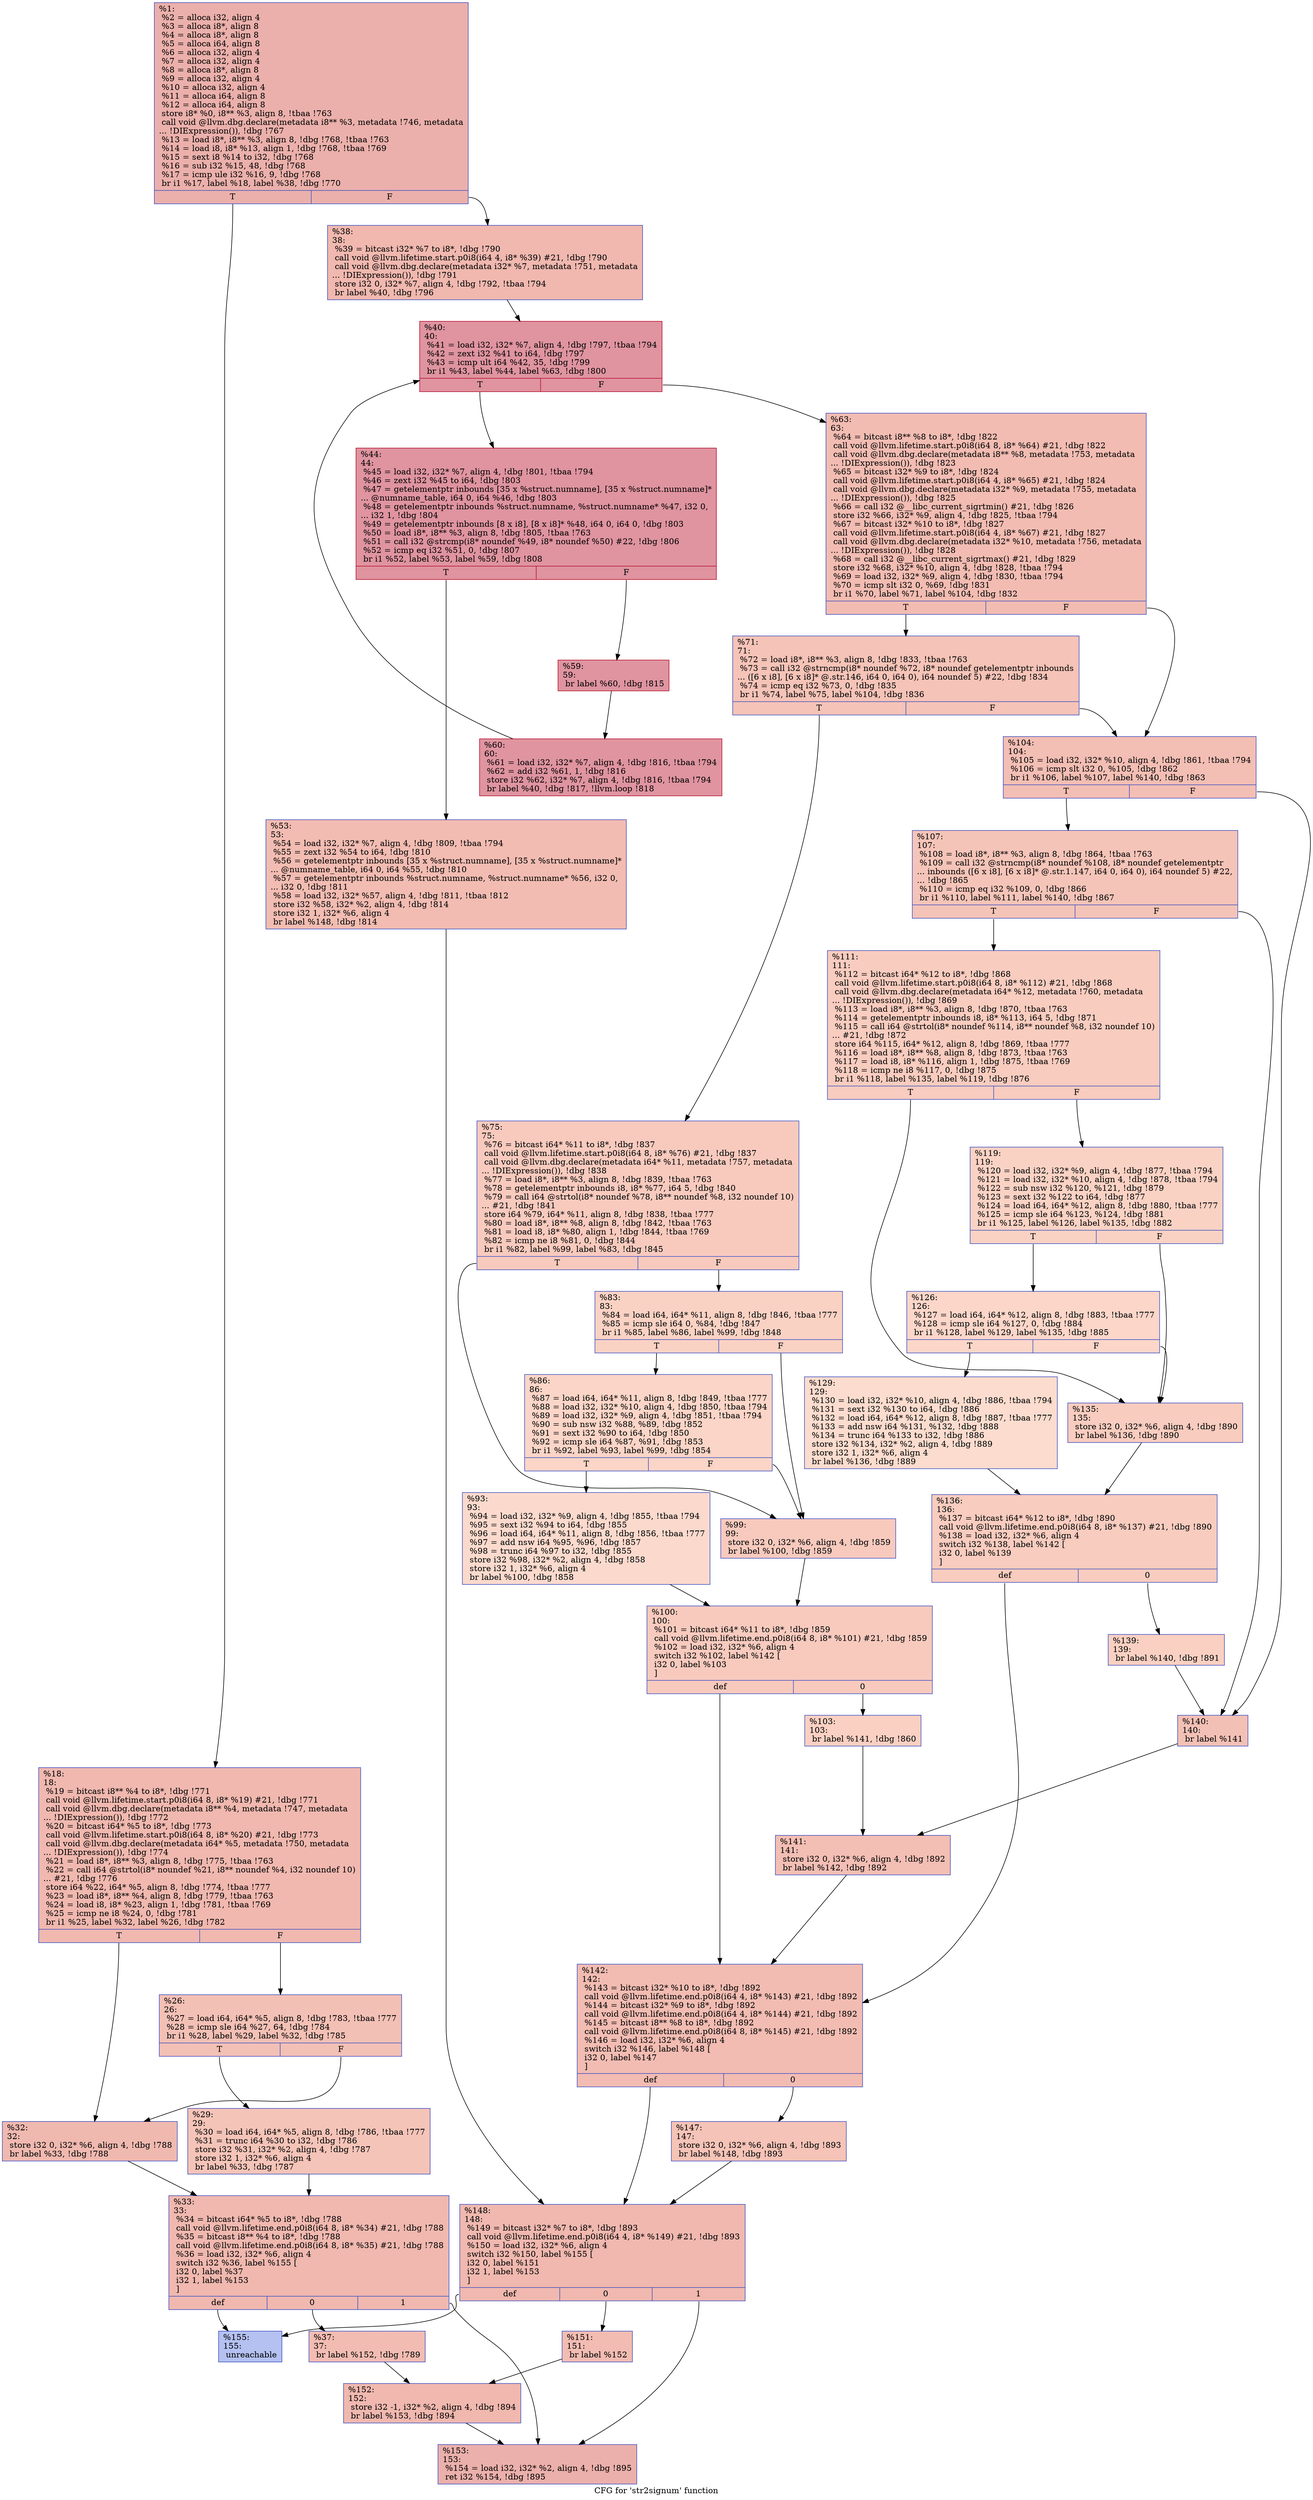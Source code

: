 digraph "CFG for 'str2signum' function" {
	label="CFG for 'str2signum' function";

	Node0xa04a40 [shape=record,color="#3d50c3ff", style=filled, fillcolor="#d24b4070",label="{%1:\l  %2 = alloca i32, align 4\l  %3 = alloca i8*, align 8\l  %4 = alloca i8*, align 8\l  %5 = alloca i64, align 8\l  %6 = alloca i32, align 4\l  %7 = alloca i32, align 4\l  %8 = alloca i8*, align 8\l  %9 = alloca i32, align 4\l  %10 = alloca i32, align 4\l  %11 = alloca i64, align 8\l  %12 = alloca i64, align 8\l  store i8* %0, i8** %3, align 8, !tbaa !763\l  call void @llvm.dbg.declare(metadata i8** %3, metadata !746, metadata\l... !DIExpression()), !dbg !767\l  %13 = load i8*, i8** %3, align 8, !dbg !768, !tbaa !763\l  %14 = load i8, i8* %13, align 1, !dbg !768, !tbaa !769\l  %15 = sext i8 %14 to i32, !dbg !768\l  %16 = sub i32 %15, 48, !dbg !768\l  %17 = icmp ule i32 %16, 9, !dbg !768\l  br i1 %17, label %18, label %38, !dbg !770\l|{<s0>T|<s1>F}}"];
	Node0xa04a40:s0 -> Node0xa05a80;
	Node0xa04a40:s1 -> Node0xa05c60;
	Node0xa05a80 [shape=record,color="#3d50c3ff", style=filled, fillcolor="#dc5d4a70",label="{%18:\l18:                                               \l  %19 = bitcast i8** %4 to i8*, !dbg !771\l  call void @llvm.lifetime.start.p0i8(i64 8, i8* %19) #21, !dbg !771\l  call void @llvm.dbg.declare(metadata i8** %4, metadata !747, metadata\l... !DIExpression()), !dbg !772\l  %20 = bitcast i64* %5 to i8*, !dbg !773\l  call void @llvm.lifetime.start.p0i8(i64 8, i8* %20) #21, !dbg !773\l  call void @llvm.dbg.declare(metadata i64* %5, metadata !750, metadata\l... !DIExpression()), !dbg !774\l  %21 = load i8*, i8** %3, align 8, !dbg !775, !tbaa !763\l  %22 = call i64 @strtol(i8* noundef %21, i8** noundef %4, i32 noundef 10)\l... #21, !dbg !776\l  store i64 %22, i64* %5, align 8, !dbg !774, !tbaa !777\l  %23 = load i8*, i8** %4, align 8, !dbg !779, !tbaa !763\l  %24 = load i8, i8* %23, align 1, !dbg !781, !tbaa !769\l  %25 = icmp ne i8 %24, 0, !dbg !781\l  br i1 %25, label %32, label %26, !dbg !782\l|{<s0>T|<s1>F}}"];
	Node0xa05a80:s0 -> Node0xa05b70;
	Node0xa05a80:s1 -> Node0xa05ad0;
	Node0xa05ad0 [shape=record,color="#3d50c3ff", style=filled, fillcolor="#e5705870",label="{%26:\l26:                                               \l  %27 = load i64, i64* %5, align 8, !dbg !783, !tbaa !777\l  %28 = icmp sle i64 %27, 64, !dbg !784\l  br i1 %28, label %29, label %32, !dbg !785\l|{<s0>T|<s1>F}}"];
	Node0xa05ad0:s0 -> Node0xa05b20;
	Node0xa05ad0:s1 -> Node0xa05b70;
	Node0xa05b20 [shape=record,color="#3d50c3ff", style=filled, fillcolor="#e97a5f70",label="{%29:\l29:                                               \l  %30 = load i64, i64* %5, align 8, !dbg !786, !tbaa !777\l  %31 = trunc i64 %30 to i32, !dbg !786\l  store i32 %31, i32* %2, align 4, !dbg !787\l  store i32 1, i32* %6, align 4\l  br label %33, !dbg !787\l}"];
	Node0xa05b20 -> Node0xa05bc0;
	Node0xa05b70 [shape=record,color="#3d50c3ff", style=filled, fillcolor="#de614d70",label="{%32:\l32:                                               \l  store i32 0, i32* %6, align 4, !dbg !788\l  br label %33, !dbg !788\l}"];
	Node0xa05b70 -> Node0xa05bc0;
	Node0xa05bc0 [shape=record,color="#3d50c3ff", style=filled, fillcolor="#dc5d4a70",label="{%33:\l33:                                               \l  %34 = bitcast i64* %5 to i8*, !dbg !788\l  call void @llvm.lifetime.end.p0i8(i64 8, i8* %34) #21, !dbg !788\l  %35 = bitcast i8** %4 to i8*, !dbg !788\l  call void @llvm.lifetime.end.p0i8(i64 8, i8* %35) #21, !dbg !788\l  %36 = load i32, i32* %6, align 4\l  switch i32 %36, label %155 [\l    i32 0, label %37\l    i32 1, label %153\l  ]\l|{<s0>def|<s1>0|<s2>1}}"];
	Node0xa05bc0:s0 -> Node0xa06660;
	Node0xa05bc0:s1 -> Node0xa05c10;
	Node0xa05bc0:s2 -> Node0xa06610;
	Node0xa05c10 [shape=record,color="#3d50c3ff", style=filled, fillcolor="#e1675170",label="{%37:\l37:                                               \l  br label %152, !dbg !789\l}"];
	Node0xa05c10 -> Node0xa065c0;
	Node0xa05c60 [shape=record,color="#3d50c3ff", style=filled, fillcolor="#dc5d4a70",label="{%38:\l38:                                               \l  %39 = bitcast i32* %7 to i8*, !dbg !790\l  call void @llvm.lifetime.start.p0i8(i64 4, i8* %39) #21, !dbg !790\l  call void @llvm.dbg.declare(metadata i32* %7, metadata !751, metadata\l... !DIExpression()), !dbg !791\l  store i32 0, i32* %7, align 4, !dbg !792, !tbaa !794\l  br label %40, !dbg !796\l}"];
	Node0xa05c60 -> Node0xa05cb0;
	Node0xa05cb0 [shape=record,color="#b70d28ff", style=filled, fillcolor="#b70d2870",label="{%40:\l40:                                               \l  %41 = load i32, i32* %7, align 4, !dbg !797, !tbaa !794\l  %42 = zext i32 %41 to i64, !dbg !797\l  %43 = icmp ult i64 %42, 35, !dbg !799\l  br i1 %43, label %44, label %63, !dbg !800\l|{<s0>T|<s1>F}}"];
	Node0xa05cb0:s0 -> Node0xa05d00;
	Node0xa05cb0:s1 -> Node0xa05e40;
	Node0xa05d00 [shape=record,color="#b70d28ff", style=filled, fillcolor="#b70d2870",label="{%44:\l44:                                               \l  %45 = load i32, i32* %7, align 4, !dbg !801, !tbaa !794\l  %46 = zext i32 %45 to i64, !dbg !803\l  %47 = getelementptr inbounds [35 x %struct.numname], [35 x %struct.numname]*\l... @numname_table, i64 0, i64 %46, !dbg !803\l  %48 = getelementptr inbounds %struct.numname, %struct.numname* %47, i32 0,\l... i32 1, !dbg !804\l  %49 = getelementptr inbounds [8 x i8], [8 x i8]* %48, i64 0, i64 0, !dbg !803\l  %50 = load i8*, i8** %3, align 8, !dbg !805, !tbaa !763\l  %51 = call i32 @strcmp(i8* noundef %49, i8* noundef %50) #22, !dbg !806\l  %52 = icmp eq i32 %51, 0, !dbg !807\l  br i1 %52, label %53, label %59, !dbg !808\l|{<s0>T|<s1>F}}"];
	Node0xa05d00:s0 -> Node0xa05d50;
	Node0xa05d00:s1 -> Node0xa05da0;
	Node0xa05d50 [shape=record,color="#3d50c3ff", style=filled, fillcolor="#e1675170",label="{%53:\l53:                                               \l  %54 = load i32, i32* %7, align 4, !dbg !809, !tbaa !794\l  %55 = zext i32 %54 to i64, !dbg !810\l  %56 = getelementptr inbounds [35 x %struct.numname], [35 x %struct.numname]*\l... @numname_table, i64 0, i64 %55, !dbg !810\l  %57 = getelementptr inbounds %struct.numname, %struct.numname* %56, i32 0,\l... i32 0, !dbg !811\l  %58 = load i32, i32* %57, align 4, !dbg !811, !tbaa !812\l  store i32 %58, i32* %2, align 4, !dbg !814\l  store i32 1, i32* %6, align 4\l  br label %148, !dbg !814\l}"];
	Node0xa05d50 -> Node0xa06520;
	Node0xa05da0 [shape=record,color="#b70d28ff", style=filled, fillcolor="#b70d2870",label="{%59:\l59:                                               \l  br label %60, !dbg !815\l}"];
	Node0xa05da0 -> Node0xa05df0;
	Node0xa05df0 [shape=record,color="#b70d28ff", style=filled, fillcolor="#b70d2870",label="{%60:\l60:                                               \l  %61 = load i32, i32* %7, align 4, !dbg !816, !tbaa !794\l  %62 = add i32 %61, 1, !dbg !816\l  store i32 %62, i32* %7, align 4, !dbg !816, !tbaa !794\l  br label %40, !dbg !817, !llvm.loop !818\l}"];
	Node0xa05df0 -> Node0xa05cb0;
	Node0xa05e40 [shape=record,color="#3d50c3ff", style=filled, fillcolor="#e1675170",label="{%63:\l63:                                               \l  %64 = bitcast i8** %8 to i8*, !dbg !822\l  call void @llvm.lifetime.start.p0i8(i64 8, i8* %64) #21, !dbg !822\l  call void @llvm.dbg.declare(metadata i8** %8, metadata !753, metadata\l... !DIExpression()), !dbg !823\l  %65 = bitcast i32* %9 to i8*, !dbg !824\l  call void @llvm.lifetime.start.p0i8(i64 4, i8* %65) #21, !dbg !824\l  call void @llvm.dbg.declare(metadata i32* %9, metadata !755, metadata\l... !DIExpression()), !dbg !825\l  %66 = call i32 @__libc_current_sigrtmin() #21, !dbg !826\l  store i32 %66, i32* %9, align 4, !dbg !825, !tbaa !794\l  %67 = bitcast i32* %10 to i8*, !dbg !827\l  call void @llvm.lifetime.start.p0i8(i64 4, i8* %67) #21, !dbg !827\l  call void @llvm.dbg.declare(metadata i32* %10, metadata !756, metadata\l... !DIExpression()), !dbg !828\l  %68 = call i32 @__libc_current_sigrtmax() #21, !dbg !829\l  store i32 %68, i32* %10, align 4, !dbg !828, !tbaa !794\l  %69 = load i32, i32* %9, align 4, !dbg !830, !tbaa !794\l  %70 = icmp slt i32 0, %69, !dbg !831\l  br i1 %70, label %71, label %104, !dbg !832\l|{<s0>T|<s1>F}}"];
	Node0xa05e40:s0 -> Node0xa05e90;
	Node0xa05e40:s1 -> Node0xa06110;
	Node0xa05e90 [shape=record,color="#3d50c3ff", style=filled, fillcolor="#e8765c70",label="{%71:\l71:                                               \l  %72 = load i8*, i8** %3, align 8, !dbg !833, !tbaa !763\l  %73 = call i32 @strncmp(i8* noundef %72, i8* noundef getelementptr inbounds\l... ([6 x i8], [6 x i8]* @.str.146, i64 0, i64 0), i64 noundef 5) #22, !dbg !834\l  %74 = icmp eq i32 %73, 0, !dbg !835\l  br i1 %74, label %75, label %104, !dbg !836\l|{<s0>T|<s1>F}}"];
	Node0xa05e90:s0 -> Node0xa05ee0;
	Node0xa05e90:s1 -> Node0xa06110;
	Node0xa05ee0 [shape=record,color="#3d50c3ff", style=filled, fillcolor="#ef886b70",label="{%75:\l75:                                               \l  %76 = bitcast i64* %11 to i8*, !dbg !837\l  call void @llvm.lifetime.start.p0i8(i64 8, i8* %76) #21, !dbg !837\l  call void @llvm.dbg.declare(metadata i64* %11, metadata !757, metadata\l... !DIExpression()), !dbg !838\l  %77 = load i8*, i8** %3, align 8, !dbg !839, !tbaa !763\l  %78 = getelementptr inbounds i8, i8* %77, i64 5, !dbg !840\l  %79 = call i64 @strtol(i8* noundef %78, i8** noundef %8, i32 noundef 10)\l... #21, !dbg !841\l  store i64 %79, i64* %11, align 8, !dbg !838, !tbaa !777\l  %80 = load i8*, i8** %8, align 8, !dbg !842, !tbaa !763\l  %81 = load i8, i8* %80, align 1, !dbg !844, !tbaa !769\l  %82 = icmp ne i8 %81, 0, !dbg !844\l  br i1 %82, label %99, label %83, !dbg !845\l|{<s0>T|<s1>F}}"];
	Node0xa05ee0:s0 -> Node0xa06020;
	Node0xa05ee0:s1 -> Node0xa05f30;
	Node0xa05f30 [shape=record,color="#3d50c3ff", style=filled, fillcolor="#f4987a70",label="{%83:\l83:                                               \l  %84 = load i64, i64* %11, align 8, !dbg !846, !tbaa !777\l  %85 = icmp sle i64 0, %84, !dbg !847\l  br i1 %85, label %86, label %99, !dbg !848\l|{<s0>T|<s1>F}}"];
	Node0xa05f30:s0 -> Node0xa05f80;
	Node0xa05f30:s1 -> Node0xa06020;
	Node0xa05f80 [shape=record,color="#3d50c3ff", style=filled, fillcolor="#f5a08170",label="{%86:\l86:                                               \l  %87 = load i64, i64* %11, align 8, !dbg !849, !tbaa !777\l  %88 = load i32, i32* %10, align 4, !dbg !850, !tbaa !794\l  %89 = load i32, i32* %9, align 4, !dbg !851, !tbaa !794\l  %90 = sub nsw i32 %88, %89, !dbg !852\l  %91 = sext i32 %90 to i64, !dbg !850\l  %92 = icmp sle i64 %87, %91, !dbg !853\l  br i1 %92, label %93, label %99, !dbg !854\l|{<s0>T|<s1>F}}"];
	Node0xa05f80:s0 -> Node0xa05fd0;
	Node0xa05f80:s1 -> Node0xa06020;
	Node0xa05fd0 [shape=record,color="#3d50c3ff", style=filled, fillcolor="#f7ac8e70",label="{%93:\l93:                                               \l  %94 = load i32, i32* %9, align 4, !dbg !855, !tbaa !794\l  %95 = sext i32 %94 to i64, !dbg !855\l  %96 = load i64, i64* %11, align 8, !dbg !856, !tbaa !777\l  %97 = add nsw i64 %95, %96, !dbg !857\l  %98 = trunc i64 %97 to i32, !dbg !855\l  store i32 %98, i32* %2, align 4, !dbg !858\l  store i32 1, i32* %6, align 4\l  br label %100, !dbg !858\l}"];
	Node0xa05fd0 -> Node0xa06070;
	Node0xa06020 [shape=record,color="#3d50c3ff", style=filled, fillcolor="#ef886b70",label="{%99:\l99:                                               \l  store i32 0, i32* %6, align 4, !dbg !859\l  br label %100, !dbg !859\l}"];
	Node0xa06020 -> Node0xa06070;
	Node0xa06070 [shape=record,color="#3d50c3ff", style=filled, fillcolor="#ef886b70",label="{%100:\l100:                                              \l  %101 = bitcast i64* %11 to i8*, !dbg !859\l  call void @llvm.lifetime.end.p0i8(i64 8, i8* %101) #21, !dbg !859\l  %102 = load i32, i32* %6, align 4\l  switch i32 %102, label %142 [\l    i32 0, label %103\l  ]\l|{<s0>def|<s1>0}}"];
	Node0xa06070:s0 -> Node0xa06480;
	Node0xa06070:s1 -> Node0xa060c0;
	Node0xa060c0 [shape=record,color="#3d50c3ff", style=filled, fillcolor="#f3947570",label="{%103:\l103:                                              \l  br label %141, !dbg !860\l}"];
	Node0xa060c0 -> Node0xa06430;
	Node0xa06110 [shape=record,color="#3d50c3ff", style=filled, fillcolor="#e36c5570",label="{%104:\l104:                                              \l  %105 = load i32, i32* %10, align 4, !dbg !861, !tbaa !794\l  %106 = icmp slt i32 0, %105, !dbg !862\l  br i1 %106, label %107, label %140, !dbg !863\l|{<s0>T|<s1>F}}"];
	Node0xa06110:s0 -> Node0xa06160;
	Node0xa06110:s1 -> Node0xa063e0;
	Node0xa06160 [shape=record,color="#3d50c3ff", style=filled, fillcolor="#e97a5f70",label="{%107:\l107:                                              \l  %108 = load i8*, i8** %3, align 8, !dbg !864, !tbaa !763\l  %109 = call i32 @strncmp(i8* noundef %108, i8* noundef getelementptr\l... inbounds ([6 x i8], [6 x i8]* @.str.1.147, i64 0, i64 0), i64 noundef 5) #22,\l... !dbg !865\l  %110 = icmp eq i32 %109, 0, !dbg !866\l  br i1 %110, label %111, label %140, !dbg !867\l|{<s0>T|<s1>F}}"];
	Node0xa06160:s0 -> Node0xa061b0;
	Node0xa06160:s1 -> Node0xa063e0;
	Node0xa061b0 [shape=record,color="#3d50c3ff", style=filled, fillcolor="#f08b6e70",label="{%111:\l111:                                              \l  %112 = bitcast i64* %12 to i8*, !dbg !868\l  call void @llvm.lifetime.start.p0i8(i64 8, i8* %112) #21, !dbg !868\l  call void @llvm.dbg.declare(metadata i64* %12, metadata !760, metadata\l... !DIExpression()), !dbg !869\l  %113 = load i8*, i8** %3, align 8, !dbg !870, !tbaa !763\l  %114 = getelementptr inbounds i8, i8* %113, i64 5, !dbg !871\l  %115 = call i64 @strtol(i8* noundef %114, i8** noundef %8, i32 noundef 10)\l... #21, !dbg !872\l  store i64 %115, i64* %12, align 8, !dbg !869, !tbaa !777\l  %116 = load i8*, i8** %8, align 8, !dbg !873, !tbaa !763\l  %117 = load i8, i8* %116, align 1, !dbg !875, !tbaa !769\l  %118 = icmp ne i8 %117, 0, !dbg !875\l  br i1 %118, label %135, label %119, !dbg !876\l|{<s0>T|<s1>F}}"];
	Node0xa061b0:s0 -> Node0xa062f0;
	Node0xa061b0:s1 -> Node0xa06200;
	Node0xa06200 [shape=record,color="#3d50c3ff", style=filled, fillcolor="#f4987a70",label="{%119:\l119:                                              \l  %120 = load i32, i32* %9, align 4, !dbg !877, !tbaa !794\l  %121 = load i32, i32* %10, align 4, !dbg !878, !tbaa !794\l  %122 = sub nsw i32 %120, %121, !dbg !879\l  %123 = sext i32 %122 to i64, !dbg !877\l  %124 = load i64, i64* %12, align 8, !dbg !880, !tbaa !777\l  %125 = icmp sle i64 %123, %124, !dbg !881\l  br i1 %125, label %126, label %135, !dbg !882\l|{<s0>T|<s1>F}}"];
	Node0xa06200:s0 -> Node0xa06250;
	Node0xa06200:s1 -> Node0xa062f0;
	Node0xa06250 [shape=record,color="#3d50c3ff", style=filled, fillcolor="#f6a38570",label="{%126:\l126:                                              \l  %127 = load i64, i64* %12, align 8, !dbg !883, !tbaa !777\l  %128 = icmp sle i64 %127, 0, !dbg !884\l  br i1 %128, label %129, label %135, !dbg !885\l|{<s0>T|<s1>F}}"];
	Node0xa06250:s0 -> Node0xa062a0;
	Node0xa06250:s1 -> Node0xa062f0;
	Node0xa062a0 [shape=record,color="#3d50c3ff", style=filled, fillcolor="#f7af9170",label="{%129:\l129:                                              \l  %130 = load i32, i32* %10, align 4, !dbg !886, !tbaa !794\l  %131 = sext i32 %130 to i64, !dbg !886\l  %132 = load i64, i64* %12, align 8, !dbg !887, !tbaa !777\l  %133 = add nsw i64 %131, %132, !dbg !888\l  %134 = trunc i64 %133 to i32, !dbg !886\l  store i32 %134, i32* %2, align 4, !dbg !889\l  store i32 1, i32* %6, align 4\l  br label %136, !dbg !889\l}"];
	Node0xa062a0 -> Node0xa06340;
	Node0xa062f0 [shape=record,color="#3d50c3ff", style=filled, fillcolor="#f08b6e70",label="{%135:\l135:                                              \l  store i32 0, i32* %6, align 4, !dbg !890\l  br label %136, !dbg !890\l}"];
	Node0xa062f0 -> Node0xa06340;
	Node0xa06340 [shape=record,color="#3d50c3ff", style=filled, fillcolor="#f08b6e70",label="{%136:\l136:                                              \l  %137 = bitcast i64* %12 to i8*, !dbg !890\l  call void @llvm.lifetime.end.p0i8(i64 8, i8* %137) #21, !dbg !890\l  %138 = load i32, i32* %6, align 4\l  switch i32 %138, label %142 [\l    i32 0, label %139\l  ]\l|{<s0>def|<s1>0}}"];
	Node0xa06340:s0 -> Node0xa06480;
	Node0xa06340:s1 -> Node0xa06390;
	Node0xa06390 [shape=record,color="#3d50c3ff", style=filled, fillcolor="#f3947570",label="{%139:\l139:                                              \l  br label %140, !dbg !891\l}"];
	Node0xa06390 -> Node0xa063e0;
	Node0xa063e0 [shape=record,color="#3d50c3ff", style=filled, fillcolor="#e5705870",label="{%140:\l140:                                              \l  br label %141\l}"];
	Node0xa063e0 -> Node0xa06430;
	Node0xa06430 [shape=record,color="#3d50c3ff", style=filled, fillcolor="#e36c5570",label="{%141:\l141:                                              \l  store i32 0, i32* %6, align 4, !dbg !892\l  br label %142, !dbg !892\l}"];
	Node0xa06430 -> Node0xa06480;
	Node0xa06480 [shape=record,color="#3d50c3ff", style=filled, fillcolor="#e1675170",label="{%142:\l142:                                              \l  %143 = bitcast i32* %10 to i8*, !dbg !892\l  call void @llvm.lifetime.end.p0i8(i64 4, i8* %143) #21, !dbg !892\l  %144 = bitcast i32* %9 to i8*, !dbg !892\l  call void @llvm.lifetime.end.p0i8(i64 4, i8* %144) #21, !dbg !892\l  %145 = bitcast i8** %8 to i8*, !dbg !892\l  call void @llvm.lifetime.end.p0i8(i64 8, i8* %145) #21, !dbg !892\l  %146 = load i32, i32* %6, align 4\l  switch i32 %146, label %148 [\l    i32 0, label %147\l  ]\l|{<s0>def|<s1>0}}"];
	Node0xa06480:s0 -> Node0xa06520;
	Node0xa06480:s1 -> Node0xa064d0;
	Node0xa064d0 [shape=record,color="#3d50c3ff", style=filled, fillcolor="#e8765c70",label="{%147:\l147:                                              \l  store i32 0, i32* %6, align 4, !dbg !893\l  br label %148, !dbg !893\l}"];
	Node0xa064d0 -> Node0xa06520;
	Node0xa06520 [shape=record,color="#3d50c3ff", style=filled, fillcolor="#dc5d4a70",label="{%148:\l148:                                              \l  %149 = bitcast i32* %7 to i8*, !dbg !893\l  call void @llvm.lifetime.end.p0i8(i64 4, i8* %149) #21, !dbg !893\l  %150 = load i32, i32* %6, align 4\l  switch i32 %150, label %155 [\l    i32 0, label %151\l    i32 1, label %153\l  ]\l|{<s0>def|<s1>0|<s2>1}}"];
	Node0xa06520:s0 -> Node0xa06660;
	Node0xa06520:s1 -> Node0xa06570;
	Node0xa06520:s2 -> Node0xa06610;
	Node0xa06570 [shape=record,color="#3d50c3ff", style=filled, fillcolor="#e1675170",label="{%151:\l151:                                              \l  br label %152\l}"];
	Node0xa06570 -> Node0xa065c0;
	Node0xa065c0 [shape=record,color="#3d50c3ff", style=filled, fillcolor="#dc5d4a70",label="{%152:\l152:                                              \l  store i32 -1, i32* %2, align 4, !dbg !894\l  br label %153, !dbg !894\l}"];
	Node0xa065c0 -> Node0xa06610;
	Node0xa06610 [shape=record,color="#3d50c3ff", style=filled, fillcolor="#d24b4070",label="{%153:\l153:                                              \l  %154 = load i32, i32* %2, align 4, !dbg !895\l  ret i32 %154, !dbg !895\l}"];
	Node0xa06660 [shape=record,color="#3d50c3ff", style=filled, fillcolor="#5572df70",label="{%155:\l155:                                              \l  unreachable\l}"];
}

